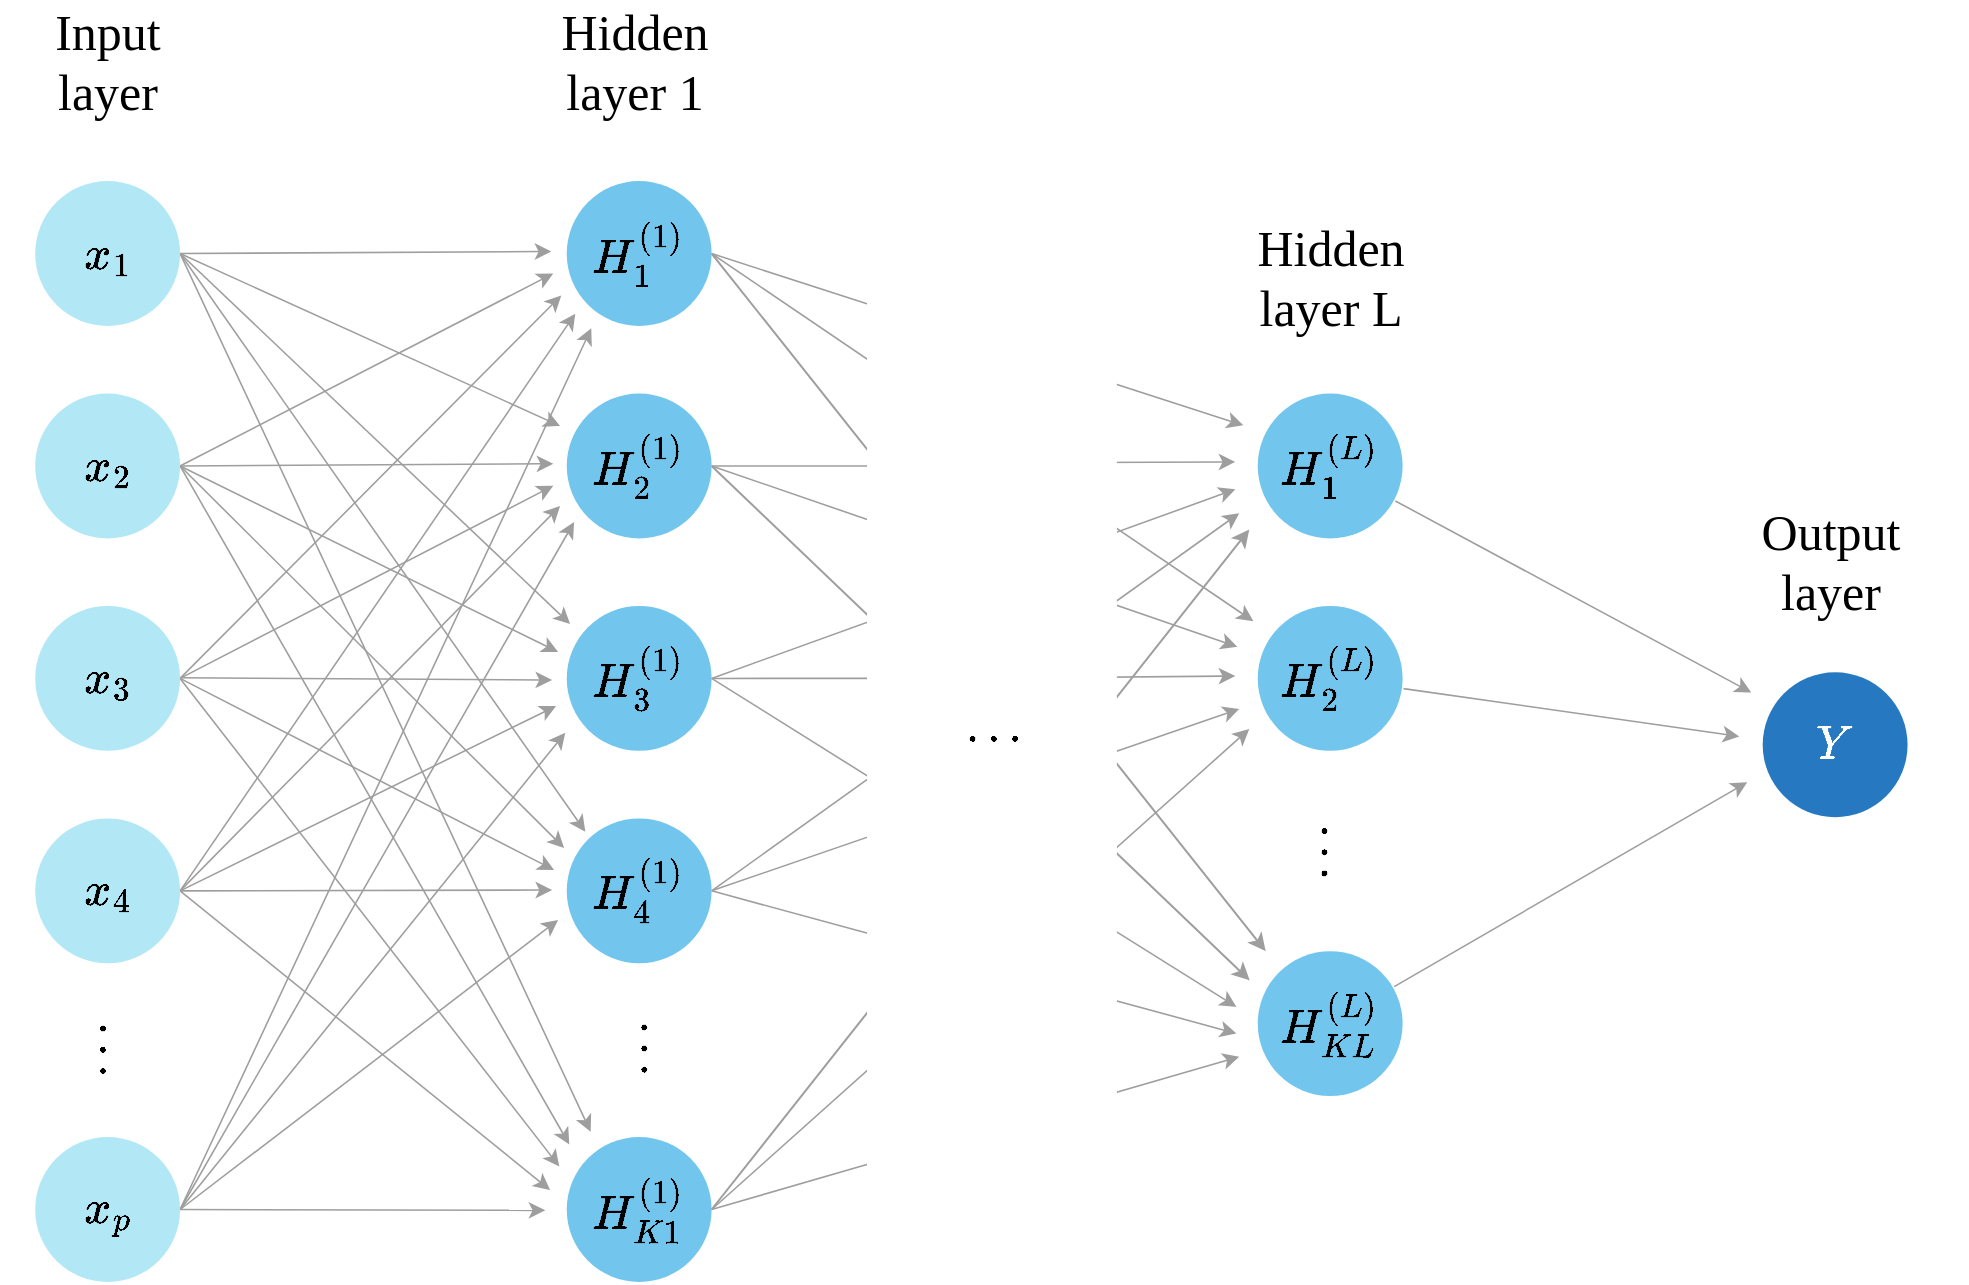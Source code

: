 <mxfile version="26.0.9">
  <diagram name="Page-1" id="jc_JW6g522YRJNJkjJi_">
    <mxGraphModel dx="1833" dy="1079" grid="0" gridSize="10" guides="1" tooltips="1" connect="1" arrows="1" fold="1" page="1" pageScale="1" pageWidth="1040" pageHeight="720" math="1" shadow="0">
      <root>
        <mxCell id="0" />
        <mxCell id="1" parent="0" />
        <mxCell id="_B3OjG8_rR5vvkOUOydR-41" value="&lt;font&gt;Input&lt;br&gt;layer&lt;/font&gt;" style="text;strokeColor=none;align=center;fillColor=none;html=1;verticalAlign=middle;whiteSpace=wrap;rounded=0;fontFamily=Source Sans Pro;fontSize=25;fontColor=default;labelBackgroundColor=default;fontStyle=0" parent="1" vertex="1">
          <mxGeometry x="28" y="44" width="107.636" height="43.532" as="geometry" />
        </mxCell>
        <mxCell id="_B3OjG8_rR5vvkOUOydR-42" value="Hidden layer 1" style="text;strokeColor=none;align=center;fillColor=none;html=1;verticalAlign=middle;whiteSpace=wrap;rounded=0;fontFamily=Source Sans Pro;fontSize=25;fontColor=default;labelBackgroundColor=default;fontStyle=0" parent="1" vertex="1">
          <mxGeometry x="295.309" y="44" width="100.659" height="43.532" as="geometry" />
        </mxCell>
        <mxCell id="_B3OjG8_rR5vvkOUOydR-46" style="edgeStyle=none;shape=connector;rounded=0;orthogonalLoop=1;jettySize=auto;html=1;strokeColor=light-dark(#9e9e9e, #ededed);align=center;verticalAlign=middle;fontFamily=Helvetica;fontSize=20;fontColor=default;labelBackgroundColor=default;endArrow=classic;endSize=5.905;sourcePerimeterSpacing=11.024;targetPerimeterSpacing=0.787;exitX=1;exitY=0.5;exitDx=0;exitDy=0;strokeWidth=0.787;" parent="1" source="_B3OjG8_rR5vvkOUOydR-2" edge="1">
          <mxGeometry relative="1" as="geometry">
            <mxPoint x="303.647" y="160.729" as="targetPoint" />
            <mxPoint x="138.618" y="165.382" as="sourcePoint" />
          </mxGeometry>
        </mxCell>
        <mxCell id="_B3OjG8_rR5vvkOUOydR-47" style="edgeStyle=none;shape=connector;rounded=0;orthogonalLoop=1;jettySize=auto;html=1;strokeColor=light-dark(#9e9e9e, #ededed);align=center;verticalAlign=middle;fontFamily=Helvetica;fontSize=20;fontColor=default;labelBackgroundColor=default;endArrow=classic;endSize=5.905;sourcePerimeterSpacing=0.787;targetPerimeterSpacing=0.787;strokeWidth=0.787;exitX=1;exitY=0.5;exitDx=0;exitDy=0;" parent="1" source="_B3OjG8_rR5vvkOUOydR-2" edge="1">
          <mxGeometry relative="1" as="geometry">
            <mxPoint x="308.05" y="248" as="targetPoint" />
          </mxGeometry>
        </mxCell>
        <mxCell id="_B3OjG8_rR5vvkOUOydR-48" style="edgeStyle=none;shape=connector;rounded=0;orthogonalLoop=1;jettySize=auto;html=1;strokeColor=light-dark(#9e9e9e, #ededed);align=center;verticalAlign=middle;fontFamily=Helvetica;fontSize=20;fontColor=default;labelBackgroundColor=default;endArrow=classic;endSize=5.905;sourcePerimeterSpacing=0.787;targetPerimeterSpacing=0.787;strokeWidth=0.787;exitX=1;exitY=0.5;exitDx=0;exitDy=0;" parent="1" source="_B3OjG8_rR5vvkOUOydR-2" edge="1">
          <mxGeometry relative="1" as="geometry">
            <mxPoint x="313.05" y="347" as="targetPoint" />
          </mxGeometry>
        </mxCell>
        <mxCell id="_B3OjG8_rR5vvkOUOydR-49" style="edgeStyle=none;shape=connector;rounded=0;orthogonalLoop=1;jettySize=auto;html=1;strokeColor=light-dark(#9e9e9e, #ededed);align=center;verticalAlign=middle;fontFamily=Helvetica;fontSize=20;fontColor=default;labelBackgroundColor=default;endArrow=classic;endSize=5.905;sourcePerimeterSpacing=0.787;targetPerimeterSpacing=0.787;strokeWidth=0.787;exitX=1;exitY=0.5;exitDx=0;exitDy=0;" parent="1" source="_B3OjG8_rR5vvkOUOydR-2" edge="1">
          <mxGeometry relative="1" as="geometry">
            <mxPoint x="320.668" y="450.841" as="targetPoint" />
          </mxGeometry>
        </mxCell>
        <mxCell id="_B3OjG8_rR5vvkOUOydR-50" style="edgeStyle=none;shape=connector;rounded=0;orthogonalLoop=1;jettySize=auto;html=1;strokeColor=light-dark(#9e9e9e, #ededed);align=center;verticalAlign=middle;fontFamily=Helvetica;fontSize=20;fontColor=default;labelBackgroundColor=default;endArrow=classic;endSize=5.905;sourcePerimeterSpacing=0.787;targetPerimeterSpacing=0.787;strokeWidth=0.787;exitX=1;exitY=0.5;exitDx=0;exitDy=0;" parent="1" source="_B3OjG8_rR5vvkOUOydR-2" edge="1">
          <mxGeometry relative="1" as="geometry">
            <mxPoint x="323.326" y="600.873" as="targetPoint" />
          </mxGeometry>
        </mxCell>
        <mxCell id="_B3OjG8_rR5vvkOUOydR-2" value="$$x_1$$" style="ellipse;whiteSpace=wrap;html=1;aspect=fixed;fontSize=20;labelBackgroundColor=none;fillColor=#B2E8F6;strokeColor=none;fontColor=#000000;" parent="1" vertex="1">
          <mxGeometry x="45.6" y="125.55" width="72.441" height="72.44" as="geometry" />
        </mxCell>
        <mxCell id="_B3OjG8_rR5vvkOUOydR-17" style="rounded=0;orthogonalLoop=1;jettySize=auto;html=1;strokeColor=light-dark(#9e9e9e, #ededed);targetPerimeterSpacing=25.984;sourcePerimeterSpacing=11.024;endSize=5.905;align=center;verticalAlign=middle;fontFamily=Helvetica;fontSize=20;fontColor=default;labelBackgroundColor=default;endArrow=classic;exitX=1;exitY=0.5;exitDx=0;exitDy=0;strokeWidth=0.787;" parent="1" source="_B3OjG8_rR5vvkOUOydR-3" edge="1">
          <mxGeometry relative="1" as="geometry">
            <mxPoint x="404.385" y="165.382" as="sourcePoint" />
            <mxPoint x="649.646" y="247.653" as="targetPoint" />
          </mxGeometry>
        </mxCell>
        <mxCell id="_B3OjG8_rR5vvkOUOydR-26" style="rounded=0;orthogonalLoop=1;jettySize=auto;html=1;strokeColor=light-dark(#9e9e9e, #ededed);align=center;verticalAlign=middle;fontFamily=Helvetica;fontSize=20;fontColor=default;labelBackgroundColor=default;endArrow=classic;endSize=5.905;sourcePerimeterSpacing=11.024;targetPerimeterSpacing=25.984;exitX=1;exitY=0.5;exitDx=0;exitDy=0;strokeWidth=0.787;" parent="1" source="_B3OjG8_rR5vvkOUOydR-3" edge="1">
          <mxGeometry relative="1" as="geometry">
            <mxPoint x="654.646" y="345.558" as="targetPoint" />
            <mxPoint x="404.385" y="178.659" as="sourcePoint" />
          </mxGeometry>
        </mxCell>
        <mxCell id="_B3OjG8_rR5vvkOUOydR-27" style="rounded=0;orthogonalLoop=1;jettySize=auto;html=1;strokeColor=light-dark(#9e9e9e, #ededed);align=center;verticalAlign=middle;fontFamily=Helvetica;fontSize=20;fontColor=default;labelBackgroundColor=default;endArrow=classic;endSize=5.905;sourcePerimeterSpacing=11.024;targetPerimeterSpacing=25.984;exitX=1;exitY=0.5;exitDx=0;exitDy=0;" parent="1" source="_B3OjG8_rR5vvkOUOydR-3" edge="1">
          <mxGeometry relative="1" as="geometry">
            <mxPoint x="660.85" y="510.588" as="targetPoint" />
            <mxPoint x="404.385" y="191.936" as="sourcePoint" />
          </mxGeometry>
        </mxCell>
        <mxCell id="_B3OjG8_rR5vvkOUOydR-3" value="$$H_1^{(1)}$$" style="ellipse;whiteSpace=wrap;html=1;aspect=fixed;fontSize=20;labelBackgroundColor=none;fillColor=light-dark(#72C6ED,#72C6ED);strokeColor=none;fontColor=#000000;" parent="1" vertex="1">
          <mxGeometry x="311.367" y="125.55" width="72.441" height="72.44" as="geometry" />
        </mxCell>
        <mxCell id="_B3OjG8_rR5vvkOUOydR-4" value="$$Y$$" style="ellipse;whiteSpace=wrap;html=1;aspect=fixed;fontSize=20;labelBackgroundColor=none;fillColor=light-dark(#2679C0,#2679C0);strokeColor=none;fontColor=#FFFFFF;" parent="1" vertex="1">
          <mxGeometry x="909.342" y="371.173" width="72.441" height="72.44" as="geometry" />
        </mxCell>
        <mxCell id="_B3OjG8_rR5vvkOUOydR-71" style="edgeStyle=none;shape=connector;rounded=0;orthogonalLoop=1;jettySize=auto;html=1;strokeColor=light-dark(#9e9e9e, #ededed);align=center;verticalAlign=middle;fontFamily=Helvetica;fontSize=20;fontColor=default;labelBackgroundColor=default;endArrow=classic;endSize=5.905;sourcePerimeterSpacing=0.787;targetPerimeterSpacing=0.787;strokeWidth=0.787;" parent="1" source="_B3OjG8_rR5vvkOUOydR-6" edge="1">
          <mxGeometry relative="1" as="geometry">
            <mxPoint x="903.645" y="381.243" as="targetPoint" />
          </mxGeometry>
        </mxCell>
        <mxCell id="_B3OjG8_rR5vvkOUOydR-6" value="$$H_1^{(L)}$$" style="ellipse;whiteSpace=wrap;html=1;aspect=fixed;fontSize=20;labelBackgroundColor=none;fillColor=light-dark(#72C6ED,#72C6ED);strokeColor=none;fontColor=#000000;" parent="1" vertex="1">
          <mxGeometry x="656.863" y="231.767" width="72.441" height="72.44" as="geometry" />
        </mxCell>
        <mxCell id="_B3OjG8_rR5vvkOUOydR-72" style="edgeStyle=none;shape=connector;rounded=0;orthogonalLoop=1;jettySize=auto;html=1;strokeColor=light-dark(#9e9e9e, #ededed);align=center;verticalAlign=middle;fontFamily=Helvetica;fontSize=20;fontColor=default;labelBackgroundColor=default;endArrow=classic;endSize=5.905;sourcePerimeterSpacing=0.787;targetPerimeterSpacing=0.787;strokeWidth=0.787;" parent="1" source="_B3OjG8_rR5vvkOUOydR-7" edge="1">
          <mxGeometry relative="1" as="geometry">
            <mxPoint x="897.645" y="403.203" as="targetPoint" />
          </mxGeometry>
        </mxCell>
        <mxCell id="_B3OjG8_rR5vvkOUOydR-7" value="$$H_2^{(L)}$$" style="ellipse;whiteSpace=wrap;html=1;aspect=fixed;fontSize=20;labelBackgroundColor=none;fillColor=light-dark(#72C6ED,#72C6ED);strokeColor=none;fontColor=#000000;" parent="1" vertex="1">
          <mxGeometry x="656.863" y="337.985" width="72.441" height="72.44" as="geometry" />
        </mxCell>
        <mxCell id="_B3OjG8_rR5vvkOUOydR-8" value="$$H_{KL}^{(L)}$$" style="ellipse;whiteSpace=wrap;html=1;aspect=fixed;fontSize=20;labelBackgroundColor=none;fillColor=light-dark(#72C6ED,#72C6ED);strokeColor=none;fontColor=#000000;" parent="1" vertex="1">
          <mxGeometry x="656.863" y="510.588" width="72.441" height="72.44" as="geometry" />
        </mxCell>
        <mxCell id="_B3OjG8_rR5vvkOUOydR-19" style="edgeStyle=orthogonalEdgeStyle;rounded=0;orthogonalLoop=1;jettySize=auto;html=1;strokeColor=light-dark(#9e9e9e, #ededed);align=center;verticalAlign=middle;fontFamily=Helvetica;fontSize=20;fontColor=default;labelBackgroundColor=default;endArrow=classic;endSize=5.905;sourcePerimeterSpacing=11.024;targetPerimeterSpacing=25.984;exitX=1;exitY=0.5;exitDx=0;exitDy=0;strokeWidth=0.787;" parent="1" source="_B3OjG8_rR5vvkOUOydR-9" edge="1">
          <mxGeometry relative="1" as="geometry">
            <mxPoint x="404.385" y="271.599" as="sourcePoint" />
            <mxPoint x="645.646" y="265.953" as="targetPoint" />
          </mxGeometry>
        </mxCell>
        <mxCell id="_B3OjG8_rR5vvkOUOydR-25" style="rounded=0;orthogonalLoop=1;jettySize=auto;html=1;strokeColor=light-dark(#9e9e9e, #ededed);align=center;verticalAlign=middle;fontFamily=Helvetica;fontSize=20;fontColor=default;labelBackgroundColor=default;endArrow=classic;endSize=5.905;sourcePerimeterSpacing=11.024;targetPerimeterSpacing=25.984;exitX=1;exitY=0.5;exitDx=0;exitDy=0;" parent="1" source="_B3OjG8_rR5vvkOUOydR-9" edge="1">
          <mxGeometry relative="1" as="geometry">
            <mxPoint x="652.877" y="525.193" as="targetPoint" />
            <mxPoint x="404.385" y="284.876" as="sourcePoint" />
          </mxGeometry>
        </mxCell>
        <mxCell id="_B3OjG8_rR5vvkOUOydR-34" style="edgeStyle=none;shape=connector;rounded=0;orthogonalLoop=1;jettySize=auto;html=1;strokeColor=light-dark(#9e9e9e, #ededed);align=center;verticalAlign=middle;fontFamily=Helvetica;fontSize=20;fontColor=default;labelBackgroundColor=default;endArrow=classic;endSize=5.905;sourcePerimeterSpacing=11.024;targetPerimeterSpacing=25.984;exitX=1;exitY=0.5;exitDx=0;exitDy=0;strokeWidth=0.787;" parent="1" source="_B3OjG8_rR5vvkOUOydR-9" edge="1">
          <mxGeometry relative="1" as="geometry">
            <mxPoint x="646.646" y="358.368" as="targetPoint" />
          </mxGeometry>
        </mxCell>
        <mxCell id="_B3OjG8_rR5vvkOUOydR-9" value="$$H_2^{(1)}$$" style="ellipse;whiteSpace=wrap;html=1;aspect=fixed;fontSize=20;labelBackgroundColor=none;fillColor=light-dark(#72C6ED,#72C6ED);strokeColor=none;fontColor=#000000;" parent="1" vertex="1">
          <mxGeometry x="311.367" y="231.767" width="72.441" height="72.44" as="geometry" />
        </mxCell>
        <mxCell id="_B3OjG8_rR5vvkOUOydR-20" style="edgeStyle=orthogonalEdgeStyle;rounded=0;orthogonalLoop=1;jettySize=auto;html=1;strokeColor=light-dark(#9e9e9e, #ededed);align=center;verticalAlign=middle;fontFamily=Helvetica;fontSize=20;fontColor=default;labelBackgroundColor=default;endArrow=classic;endSize=5.905;sourcePerimeterSpacing=11.024;targetPerimeterSpacing=25.984;exitX=1;exitY=0.5;exitDx=0;exitDy=0;strokeWidth=0.787;" parent="1" source="_B3OjG8_rR5vvkOUOydR-10" edge="1">
          <mxGeometry relative="1" as="geometry">
            <mxPoint x="404.385" y="377.816" as="sourcePoint" />
            <mxPoint x="645.646" y="373.008" as="targetPoint" />
          </mxGeometry>
        </mxCell>
        <mxCell id="_B3OjG8_rR5vvkOUOydR-23" style="rounded=0;orthogonalLoop=1;jettySize=auto;html=1;strokeColor=light-dark(#9e9e9e, #ededed);align=center;verticalAlign=middle;fontFamily=Helvetica;fontSize=20;fontColor=default;labelBackgroundColor=default;endArrow=classic;endSize=5.905;sourcePerimeterSpacing=11.024;targetPerimeterSpacing=25.984;exitX=1;exitY=0.5;exitDx=0;exitDy=0;strokeWidth=0.787;" parent="1" source="_B3OjG8_rR5vvkOUOydR-10" edge="1">
          <mxGeometry relative="1" as="geometry">
            <mxPoint x="646.233" y="538.47" as="targetPoint" />
            <mxPoint x="404.385" y="391.093" as="sourcePoint" />
          </mxGeometry>
        </mxCell>
        <mxCell id="_B3OjG8_rR5vvkOUOydR-24" style="rounded=0;orthogonalLoop=1;jettySize=auto;html=1;strokeColor=light-dark(#9e9e9e, #ededed);align=center;verticalAlign=middle;fontFamily=Helvetica;fontSize=20;fontColor=default;labelBackgroundColor=default;endArrow=classic;endSize=5.905;sourcePerimeterSpacing=11.024;targetPerimeterSpacing=25.984;exitX=1;exitY=0.5;exitDx=0;exitDy=0;strokeWidth=0.787;" parent="1" source="_B3OjG8_rR5vvkOUOydR-10" edge="1">
          <mxGeometry relative="1" as="geometry">
            <mxPoint x="645.646" y="279.678" as="targetPoint" />
            <mxPoint x="404.385" y="364.539" as="sourcePoint" />
          </mxGeometry>
        </mxCell>
        <mxCell id="_B3OjG8_rR5vvkOUOydR-10" value="$$H_3^{(1)}$$" style="ellipse;whiteSpace=wrap;html=1;aspect=fixed;fontSize=20;labelBackgroundColor=none;fillColor=light-dark(#72C6ED,#72C6ED);strokeColor=none;fontColor=#000000;" parent="1" vertex="1">
          <mxGeometry x="311.367" y="337.985" width="72.441" height="72.44" as="geometry" />
        </mxCell>
        <mxCell id="_B3OjG8_rR5vvkOUOydR-51" style="edgeStyle=none;shape=connector;rounded=0;orthogonalLoop=1;jettySize=auto;html=1;strokeColor=light-dark(#9e9e9e, #ededed);align=center;verticalAlign=middle;fontFamily=Helvetica;fontSize=20;fontColor=default;labelBackgroundColor=default;endArrow=classic;endSize=5.905;sourcePerimeterSpacing=0.787;targetPerimeterSpacing=0.787;strokeWidth=0.787;exitX=1;exitY=0.5;exitDx=0;exitDy=0;" parent="1" source="_B3OjG8_rR5vvkOUOydR-11" edge="1">
          <mxGeometry relative="1" as="geometry">
            <mxPoint x="304.647" y="171.709" as="targetPoint" />
          </mxGeometry>
        </mxCell>
        <mxCell id="_B3OjG8_rR5vvkOUOydR-52" style="edgeStyle=none;shape=connector;rounded=0;orthogonalLoop=1;jettySize=auto;html=1;strokeColor=light-dark(#9e9e9e, #ededed);align=center;verticalAlign=middle;fontFamily=Helvetica;fontSize=20;fontColor=default;labelBackgroundColor=default;endArrow=classic;endSize=5.905;sourcePerimeterSpacing=0.787;targetPerimeterSpacing=0.787;strokeWidth=0.787;exitX=1;exitY=0.5;exitDx=0;exitDy=0;" parent="1" source="_B3OjG8_rR5vvkOUOydR-11" edge="1">
          <mxGeometry relative="1" as="geometry">
            <mxPoint x="304.647" y="266.868" as="targetPoint" />
          </mxGeometry>
        </mxCell>
        <mxCell id="_B3OjG8_rR5vvkOUOydR-53" style="edgeStyle=none;shape=connector;rounded=0;orthogonalLoop=1;jettySize=auto;html=1;strokeColor=light-dark(#9e9e9e, #ededed);align=center;verticalAlign=middle;fontFamily=Helvetica;fontSize=20;fontColor=default;labelBackgroundColor=default;endArrow=classic;endSize=5.905;sourcePerimeterSpacing=0.787;targetPerimeterSpacing=0.787;strokeWidth=0.787;exitX=1;exitY=0.5;exitDx=0;exitDy=0;" parent="1" source="_B3OjG8_rR5vvkOUOydR-11" edge="1">
          <mxGeometry relative="1" as="geometry">
            <mxPoint x="307.05" y="361" as="targetPoint" />
          </mxGeometry>
        </mxCell>
        <mxCell id="_B3OjG8_rR5vvkOUOydR-54" style="edgeStyle=none;shape=connector;rounded=0;orthogonalLoop=1;jettySize=auto;html=1;strokeColor=light-dark(#9e9e9e, #ededed);align=center;verticalAlign=middle;fontFamily=Helvetica;fontSize=20;fontColor=default;labelBackgroundColor=default;endArrow=classic;endSize=5.905;sourcePerimeterSpacing=0.787;targetPerimeterSpacing=0.787;strokeWidth=0.787;exitX=1;exitY=0.5;exitDx=0;exitDy=0;" parent="1" source="_B3OjG8_rR5vvkOUOydR-11" edge="1">
          <mxGeometry relative="1" as="geometry">
            <mxPoint x="310.05" y="459" as="targetPoint" />
          </mxGeometry>
        </mxCell>
        <mxCell id="_B3OjG8_rR5vvkOUOydR-55" style="edgeStyle=none;shape=connector;rounded=0;orthogonalLoop=1;jettySize=auto;html=1;strokeColor=light-dark(#9e9e9e, #ededed);align=center;verticalAlign=middle;fontFamily=Helvetica;fontSize=20;fontColor=default;labelBackgroundColor=default;endArrow=classic;endSize=5.905;sourcePerimeterSpacing=0.787;targetPerimeterSpacing=0.787;strokeWidth=0.787;exitX=1;exitY=0.5;exitDx=0;exitDy=0;" parent="1" source="_B3OjG8_rR5vvkOUOydR-11" edge="1">
          <mxGeometry relative="1" as="geometry">
            <mxPoint x="312.647" y="607.247" as="targetPoint" />
          </mxGeometry>
        </mxCell>
        <mxCell id="_B3OjG8_rR5vvkOUOydR-11" value="$$x_2$$" style="ellipse;whiteSpace=wrap;html=1;aspect=fixed;fontSize=20;labelBackgroundColor=none;fillColor=#B2E8F6;strokeColor=none;fontColor=#000000;" parent="1" vertex="1">
          <mxGeometry x="45.6" y="231.767" width="72.441" height="72.44" as="geometry" />
        </mxCell>
        <mxCell id="_B3OjG8_rR5vvkOUOydR-56" style="edgeStyle=none;shape=connector;rounded=0;orthogonalLoop=1;jettySize=auto;html=1;strokeColor=light-dark(#9e9e9e, #ededed);align=center;verticalAlign=middle;fontFamily=Helvetica;fontSize=20;fontColor=default;labelBackgroundColor=default;endArrow=classic;endSize=5.905;sourcePerimeterSpacing=0.787;targetPerimeterSpacing=0.787;strokeWidth=0.787;exitX=1;exitY=0.5;exitDx=0;exitDy=0;" parent="1" source="_B3OjG8_rR5vvkOUOydR-12" edge="1">
          <mxGeometry relative="1" as="geometry">
            <mxPoint x="308.647" y="182.689" as="targetPoint" />
          </mxGeometry>
        </mxCell>
        <mxCell id="_B3OjG8_rR5vvkOUOydR-57" style="edgeStyle=none;shape=connector;rounded=0;orthogonalLoop=1;jettySize=auto;html=1;strokeColor=light-dark(#9e9e9e, #ededed);align=center;verticalAlign=middle;fontFamily=Helvetica;fontSize=20;fontColor=default;labelBackgroundColor=default;endArrow=classic;endSize=5.905;sourcePerimeterSpacing=0.787;targetPerimeterSpacing=0.787;strokeWidth=0.787;exitX=1;exitY=0.5;exitDx=0;exitDy=0;" parent="1" source="_B3OjG8_rR5vvkOUOydR-12" edge="1">
          <mxGeometry relative="1" as="geometry">
            <mxPoint x="304.647" y="277.848" as="targetPoint" />
          </mxGeometry>
        </mxCell>
        <mxCell id="_B3OjG8_rR5vvkOUOydR-58" style="edgeStyle=none;shape=connector;rounded=0;orthogonalLoop=1;jettySize=auto;html=1;strokeColor=light-dark(#9e9e9e, #ededed);align=center;verticalAlign=middle;fontFamily=Helvetica;fontSize=20;fontColor=default;labelBackgroundColor=default;endArrow=classic;endSize=5.905;sourcePerimeterSpacing=0.787;targetPerimeterSpacing=0.787;strokeWidth=0.787;exitX=0.982;exitY=0.495;exitDx=0;exitDy=0;exitPerimeter=0;" parent="1" source="_B3OjG8_rR5vvkOUOydR-12" edge="1">
          <mxGeometry relative="1" as="geometry">
            <mxPoint x="304.05" y="375" as="targetPoint" />
          </mxGeometry>
        </mxCell>
        <mxCell id="_B3OjG8_rR5vvkOUOydR-59" style="edgeStyle=none;shape=connector;rounded=0;orthogonalLoop=1;jettySize=auto;html=1;strokeColor=light-dark(#9e9e9e, #ededed);align=center;verticalAlign=middle;fontFamily=Helvetica;fontSize=20;fontColor=default;labelBackgroundColor=default;endArrow=classic;endSize=5.905;sourcePerimeterSpacing=0.787;targetPerimeterSpacing=0.787;strokeWidth=0.787;exitX=1;exitY=0.5;exitDx=0;exitDy=0;" parent="1" source="_B3OjG8_rR5vvkOUOydR-12" edge="1">
          <mxGeometry relative="1" as="geometry">
            <mxPoint x="305.05" y="470" as="targetPoint" />
          </mxGeometry>
        </mxCell>
        <mxCell id="_B3OjG8_rR5vvkOUOydR-60" style="edgeStyle=none;shape=connector;rounded=0;orthogonalLoop=1;jettySize=auto;html=1;strokeColor=light-dark(#9e9e9e, #ededed);align=center;verticalAlign=middle;fontFamily=Helvetica;fontSize=20;fontColor=default;labelBackgroundColor=default;endArrow=classic;endSize=5.905;sourcePerimeterSpacing=0.787;targetPerimeterSpacing=0.787;strokeWidth=0.787;exitX=1;exitY=0.5;exitDx=0;exitDy=0;" parent="1" source="_B3OjG8_rR5vvkOUOydR-12" edge="1">
          <mxGeometry relative="1" as="geometry">
            <mxPoint x="307.647" y="618.227" as="targetPoint" />
          </mxGeometry>
        </mxCell>
        <mxCell id="_B3OjG8_rR5vvkOUOydR-12" value="$$x_3$$" style="ellipse;whiteSpace=wrap;html=1;aspect=fixed;fontSize=20;labelBackgroundColor=none;fillColor=#B2E8F6;strokeColor=none;fontColor=#000000;" parent="1" vertex="1">
          <mxGeometry x="45.6" y="337.985" width="72.441" height="72.44" as="geometry" />
        </mxCell>
        <mxCell id="_B3OjG8_rR5vvkOUOydR-61" style="edgeStyle=none;shape=connector;rounded=0;orthogonalLoop=1;jettySize=auto;html=1;strokeColor=light-dark(#9e9e9e, #ededed);align=center;verticalAlign=middle;fontFamily=Helvetica;fontSize=20;fontColor=default;labelBackgroundColor=default;endArrow=classic;endSize=5.905;sourcePerimeterSpacing=0.787;targetPerimeterSpacing=0.787;strokeWidth=0.787;exitX=1;exitY=0.5;exitDx=0;exitDy=0;" parent="1" source="_B3OjG8_rR5vvkOUOydR-13" edge="1">
          <mxGeometry relative="1" as="geometry">
            <mxPoint x="315.647" y="191.839" as="targetPoint" />
          </mxGeometry>
        </mxCell>
        <mxCell id="_B3OjG8_rR5vvkOUOydR-62" style="edgeStyle=none;shape=connector;rounded=0;orthogonalLoop=1;jettySize=auto;html=1;strokeColor=light-dark(#9e9e9e, #ededed);align=center;verticalAlign=middle;fontFamily=Helvetica;fontSize=20;fontColor=default;labelBackgroundColor=default;endArrow=classic;endSize=5.905;sourcePerimeterSpacing=0.787;targetPerimeterSpacing=0.787;strokeWidth=0.787;exitX=1;exitY=0.5;exitDx=0;exitDy=0;" parent="1" source="_B3OjG8_rR5vvkOUOydR-13" edge="1">
          <mxGeometry relative="1" as="geometry">
            <mxPoint x="308.05" y="288" as="targetPoint" />
          </mxGeometry>
        </mxCell>
        <mxCell id="_B3OjG8_rR5vvkOUOydR-63" style="edgeStyle=none;shape=connector;rounded=0;orthogonalLoop=1;jettySize=auto;html=1;strokeColor=light-dark(#9e9e9e, #ededed);align=center;verticalAlign=middle;fontFamily=Helvetica;fontSize=20;fontColor=default;labelBackgroundColor=default;endArrow=classic;endSize=5.905;sourcePerimeterSpacing=0.787;targetPerimeterSpacing=0.787;strokeWidth=0.787;exitX=1;exitY=0.5;exitDx=0;exitDy=0;" parent="1" source="_B3OjG8_rR5vvkOUOydR-13" edge="1">
          <mxGeometry relative="1" as="geometry">
            <mxPoint x="306.05" y="388" as="targetPoint" />
          </mxGeometry>
        </mxCell>
        <mxCell id="_B3OjG8_rR5vvkOUOydR-64" style="edgeStyle=none;shape=connector;rounded=0;orthogonalLoop=1;jettySize=auto;html=1;strokeColor=light-dark(#9e9e9e, #ededed);align=center;verticalAlign=middle;fontFamily=Helvetica;fontSize=20;fontColor=default;labelBackgroundColor=default;endArrow=classic;endSize=5.905;sourcePerimeterSpacing=0.787;targetPerimeterSpacing=0.787;strokeWidth=0.787;exitX=1;exitY=0.5;exitDx=0;exitDy=0;" parent="1" source="_B3OjG8_rR5vvkOUOydR-13" edge="1">
          <mxGeometry relative="1" as="geometry">
            <mxPoint x="304.05" y="480" as="targetPoint" />
          </mxGeometry>
        </mxCell>
        <mxCell id="_B3OjG8_rR5vvkOUOydR-65" style="edgeStyle=none;shape=connector;rounded=0;orthogonalLoop=1;jettySize=auto;html=1;strokeColor=light-dark(#9e9e9e, #ededed);align=center;verticalAlign=middle;fontFamily=Helvetica;fontSize=20;fontColor=default;labelBackgroundColor=default;endArrow=classic;endSize=5.905;sourcePerimeterSpacing=0.787;targetPerimeterSpacing=0.787;strokeWidth=0.787;exitX=1;exitY=0.5;exitDx=0;exitDy=0;" parent="1" source="_B3OjG8_rR5vvkOUOydR-13" edge="1">
          <mxGeometry relative="1" as="geometry">
            <mxPoint x="303.05" y="630" as="targetPoint" />
          </mxGeometry>
        </mxCell>
        <mxCell id="_B3OjG8_rR5vvkOUOydR-13" value="$$x_4$$" style="ellipse;whiteSpace=wrap;html=1;aspect=fixed;fontSize=20;labelBackgroundColor=none;fillColor=#B2E8F6;strokeColor=none;fontColor=#000000;" parent="1" vertex="1">
          <mxGeometry x="45.6" y="444.202" width="72.441" height="72.44" as="geometry" />
        </mxCell>
        <mxCell id="_B3OjG8_rR5vvkOUOydR-66" style="edgeStyle=none;shape=connector;rounded=0;orthogonalLoop=1;jettySize=auto;html=1;strokeColor=light-dark(#9e9e9e, #ededed);align=center;verticalAlign=middle;fontFamily=Helvetica;fontSize=20;fontColor=default;labelBackgroundColor=default;endArrow=classic;endSize=5.905;sourcePerimeterSpacing=0.787;targetPerimeterSpacing=0.787;strokeWidth=0.787;exitX=1;exitY=0.5;exitDx=0;exitDy=0;" parent="1" source="_B3OjG8_rR5vvkOUOydR-14" edge="1">
          <mxGeometry relative="1" as="geometry">
            <mxPoint x="323.647" y="199.159" as="targetPoint" />
          </mxGeometry>
        </mxCell>
        <mxCell id="_B3OjG8_rR5vvkOUOydR-67" style="edgeStyle=none;shape=connector;rounded=0;orthogonalLoop=1;jettySize=auto;html=1;strokeColor=light-dark(#9e9e9e, #ededed);align=center;verticalAlign=middle;fontFamily=Helvetica;fontSize=20;fontColor=default;labelBackgroundColor=default;endArrow=classic;endSize=5.905;sourcePerimeterSpacing=0.787;targetPerimeterSpacing=0.787;strokeWidth=0.787;exitX=1;exitY=0.5;exitDx=0;exitDy=0;" parent="1" source="_B3OjG8_rR5vvkOUOydR-14" edge="1">
          <mxGeometry relative="1" as="geometry">
            <mxPoint x="315.05" y="296" as="targetPoint" />
          </mxGeometry>
        </mxCell>
        <mxCell id="_B3OjG8_rR5vvkOUOydR-68" style="edgeStyle=none;shape=connector;rounded=0;orthogonalLoop=1;jettySize=auto;html=1;strokeColor=light-dark(#9e9e9e, #ededed);align=center;verticalAlign=middle;fontFamily=Helvetica;fontSize=20;fontColor=default;labelBackgroundColor=default;endArrow=classic;endSize=5.905;sourcePerimeterSpacing=0.787;targetPerimeterSpacing=0.787;strokeWidth=0.787;exitX=1;exitY=0.5;exitDx=0;exitDy=0;" parent="1" source="_B3OjG8_rR5vvkOUOydR-14" edge="1">
          <mxGeometry relative="1" as="geometry">
            <mxPoint x="310.647" y="401.373" as="targetPoint" />
          </mxGeometry>
        </mxCell>
        <mxCell id="_B3OjG8_rR5vvkOUOydR-69" style="edgeStyle=none;shape=connector;rounded=0;orthogonalLoop=1;jettySize=auto;html=1;strokeColor=light-dark(#9e9e9e, #ededed);align=center;verticalAlign=middle;fontFamily=Helvetica;fontSize=20;fontColor=default;labelBackgroundColor=default;endArrow=classic;endSize=5.905;sourcePerimeterSpacing=0.787;targetPerimeterSpacing=0.787;strokeWidth=0.787;exitX=1;exitY=0.5;exitDx=0;exitDy=0;" parent="1" source="_B3OjG8_rR5vvkOUOydR-14" edge="1">
          <mxGeometry relative="1" as="geometry">
            <mxPoint x="307.05" y="495" as="targetPoint" />
          </mxGeometry>
        </mxCell>
        <mxCell id="_B3OjG8_rR5vvkOUOydR-70" style="edgeStyle=none;shape=connector;rounded=0;orthogonalLoop=1;jettySize=auto;html=1;strokeColor=light-dark(#9e9e9e, #ededed);align=center;verticalAlign=middle;fontFamily=Helvetica;fontSize=20;fontColor=default;labelBackgroundColor=default;endArrow=classic;endSize=5.905;sourcePerimeterSpacing=0.787;targetPerimeterSpacing=0.787;strokeWidth=0.787;exitX=1;exitY=0.5;exitDx=0;exitDy=0;" parent="1" source="_B3OjG8_rR5vvkOUOydR-14" edge="1">
          <mxGeometry relative="1" as="geometry">
            <mxPoint x="300.647" y="640.187" as="targetPoint" />
          </mxGeometry>
        </mxCell>
        <mxCell id="_B3OjG8_rR5vvkOUOydR-14" value="$$x_p$$" style="ellipse;whiteSpace=wrap;html=1;aspect=fixed;fontSize=20;labelBackgroundColor=none;fillColor=#B2E8F6;strokeColor=none;fontColor=#000000;" parent="1" vertex="1">
          <mxGeometry x="45.6" y="603.528" width="72.441" height="72.44" as="geometry" />
        </mxCell>
        <mxCell id="_B3OjG8_rR5vvkOUOydR-22" style="rounded=0;orthogonalLoop=1;jettySize=auto;html=1;strokeColor=light-dark(#9e9e9e, #ededed);align=center;verticalAlign=middle;fontFamily=Helvetica;fontSize=20;fontColor=default;labelBackgroundColor=default;endArrow=classic;endSize=5.905;sourcePerimeterSpacing=11.024;targetPerimeterSpacing=25.984;exitX=1;exitY=0.5;exitDx=0;exitDy=0;strokeWidth=0.787;" parent="1" source="_B3OjG8_rR5vvkOUOydR-15" edge="1">
          <mxGeometry relative="1" as="geometry">
            <mxPoint x="404.385" y="656.637" as="sourcePoint" />
            <mxPoint x="647.646" y="563.327" as="targetPoint" />
          </mxGeometry>
        </mxCell>
        <mxCell id="_B3OjG8_rR5vvkOUOydR-30" style="rounded=0;orthogonalLoop=1;jettySize=auto;html=1;strokeColor=light-dark(#9e9e9e, #ededed);align=center;verticalAlign=middle;fontFamily=Helvetica;fontSize=20;fontColor=default;labelBackgroundColor=default;endArrow=classic;endSize=5.905;sourcePerimeterSpacing=11.024;targetPerimeterSpacing=25.984;strokeWidth=0.787;exitX=1;exitY=0.5;exitDx=0;exitDy=0;" parent="1" source="_B3OjG8_rR5vvkOUOydR-15" edge="1">
          <mxGeometry relative="1" as="geometry">
            <mxPoint x="652.646" y="399.543" as="targetPoint" />
            <mxPoint x="391.097" y="643.36" as="sourcePoint" />
          </mxGeometry>
        </mxCell>
        <mxCell id="_B3OjG8_rR5vvkOUOydR-31" style="rounded=0;orthogonalLoop=1;jettySize=auto;html=1;strokeColor=light-dark(#9e9e9e, #ededed);align=center;verticalAlign=middle;fontFamily=Helvetica;fontSize=20;fontColor=default;labelBackgroundColor=default;endArrow=classic;endSize=5.905;sourcePerimeterSpacing=11.024;targetPerimeterSpacing=25.984;exitX=1;exitY=0.5;exitDx=0;exitDy=0;" parent="1" source="_B3OjG8_rR5vvkOUOydR-15" edge="1">
          <mxGeometry relative="1" as="geometry">
            <mxPoint x="652.646" y="299.808" as="targetPoint" />
            <mxPoint x="404.385" y="616.805" as="sourcePoint" />
          </mxGeometry>
        </mxCell>
        <mxCell id="_B3OjG8_rR5vvkOUOydR-15" value="$$H_{K1}^{(1)}$$" style="ellipse;whiteSpace=wrap;html=1;aspect=fixed;fontSize=20;labelBackgroundColor=none;fillColor=light-dark(#72C6ED,#72C6ED);strokeColor=none;fontColor=#000000;" parent="1" vertex="1">
          <mxGeometry x="311.367" y="603.528" width="72.441" height="72.44" as="geometry" />
        </mxCell>
        <mxCell id="_B3OjG8_rR5vvkOUOydR-21" style="rounded=0;orthogonalLoop=1;jettySize=auto;html=1;strokeColor=light-dark(#9e9e9e, #ededed);align=center;verticalAlign=middle;fontFamily=Helvetica;fontSize=20;fontColor=default;labelBackgroundColor=default;endArrow=classic;endSize=5.905;sourcePerimeterSpacing=11.024;targetPerimeterSpacing=25.984;exitX=1;exitY=0.5;exitDx=0;exitDy=0;strokeWidth=0.787;" parent="1" source="_B3OjG8_rR5vvkOUOydR-16" edge="1">
          <mxGeometry relative="1" as="geometry">
            <mxPoint x="404.385" y="497.311" as="sourcePoint" />
            <mxPoint x="646.233" y="551.747" as="targetPoint" />
          </mxGeometry>
        </mxCell>
        <mxCell id="_B3OjG8_rR5vvkOUOydR-28" style="rounded=0;orthogonalLoop=1;jettySize=auto;html=1;strokeColor=light-dark(#9e9e9e, #ededed);align=center;verticalAlign=middle;fontFamily=Helvetica;fontSize=20;fontColor=default;labelBackgroundColor=default;endArrow=classic;endSize=5.905;sourcePerimeterSpacing=11.024;targetPerimeterSpacing=25.984;exitX=1;exitY=0.5;exitDx=0;exitDy=0;strokeWidth=0.787;" parent="1" source="_B3OjG8_rR5vvkOUOydR-16" edge="1">
          <mxGeometry relative="1" as="geometry">
            <mxPoint x="647.646" y="291.573" as="targetPoint" />
            <mxPoint x="404.385" y="470.757" as="sourcePoint" />
          </mxGeometry>
        </mxCell>
        <mxCell id="_B3OjG8_rR5vvkOUOydR-29" style="rounded=0;orthogonalLoop=1;jettySize=auto;html=1;strokeColor=light-dark(#9e9e9e, #ededed);align=center;verticalAlign=middle;fontFamily=Helvetica;fontSize=20;fontColor=default;labelBackgroundColor=default;endArrow=classic;endSize=5.905;sourcePerimeterSpacing=11.024;targetPerimeterSpacing=25.984;strokeWidth=0.787;exitX=1;exitY=0.5;exitDx=0;exitDy=0;" parent="1" source="_B3OjG8_rR5vvkOUOydR-16" edge="1">
          <mxGeometry relative="1" as="geometry">
            <mxPoint x="647.646" y="389.478" as="targetPoint" />
            <mxPoint x="391.097" y="484.034" as="sourcePoint" />
          </mxGeometry>
        </mxCell>
        <mxCell id="_B3OjG8_rR5vvkOUOydR-16" value="$$H_4^{(1)}$$" style="ellipse;whiteSpace=wrap;html=1;aspect=fixed;fontSize=20;labelBackgroundColor=none;fillColor=light-dark(#72C6ED,#72C6ED);strokeColor=none;fontColor=#000000;" parent="1" vertex="1">
          <mxGeometry x="311.367" y="444.202" width="72.441" height="72.44" as="geometry" />
        </mxCell>
        <mxCell id="_B3OjG8_rR5vvkOUOydR-37" value="&lt;font&gt;$$...$$&lt;/font&gt;" style="rounded=0;whiteSpace=wrap;html=1;fontFamily=Helvetica;fontSize=20;fontColor=default;labelBackgroundColor=default;strokeColor=none;" parent="1" vertex="1">
          <mxGeometry x="461.526" y="164.05" width="124.91" height="467.901" as="geometry" />
        </mxCell>
        <mxCell id="_B3OjG8_rR5vvkOUOydR-38" value="$$...$$" style="text;strokeColor=none;align=center;fillColor=none;html=1;verticalAlign=middle;whiteSpace=wrap;rounded=0;fontFamily=Helvetica;fontSize=20;fontColor=default;labelBackgroundColor=default;rotation=90;" parent="1" vertex="1">
          <mxGeometry x="656.86" y="441.001" width="79.73" height="39.832" as="geometry" />
        </mxCell>
        <mxCell id="_B3OjG8_rR5vvkOUOydR-39" value="$$...$$" style="text;strokeColor=none;align=center;fillColor=none;html=1;verticalAlign=middle;whiteSpace=wrap;rounded=0;fontFamily=Helvetica;fontSize=20;fontColor=default;labelBackgroundColor=default;rotation=90;" parent="1" vertex="1">
          <mxGeometry x="316.242" y="539.535" width="79.73" height="39.832" as="geometry" />
        </mxCell>
        <mxCell id="_B3OjG8_rR5vvkOUOydR-40" value="$$...$$" style="text;strokeColor=none;align=center;fillColor=none;html=1;verticalAlign=middle;whiteSpace=wrap;rounded=0;fontFamily=Helvetica;fontSize=20;fontColor=default;labelBackgroundColor=default;rotation=90;" parent="1" vertex="1">
          <mxGeometry x="45.595" y="539.535" width="79.73" height="39.832" as="geometry" />
        </mxCell>
        <mxCell id="_B3OjG8_rR5vvkOUOydR-73" style="edgeStyle=none;shape=connector;rounded=0;orthogonalLoop=1;jettySize=auto;html=1;strokeColor=light-dark(#9e9e9e, #ededed);align=center;verticalAlign=middle;fontFamily=Helvetica;fontSize=20;fontColor=default;labelBackgroundColor=default;endArrow=classic;endSize=5.905;sourcePerimeterSpacing=0.787;targetPerimeterSpacing=0.787;strokeWidth=0.787;" parent="1" source="_B3OjG8_rR5vvkOUOydR-8" edge="1">
          <mxGeometry relative="1" as="geometry">
            <mxPoint x="901.645" y="426.077" as="targetPoint" />
          </mxGeometry>
        </mxCell>
        <mxCell id="_B3OjG8_rR5vvkOUOydR-44" value="Output &lt;br&gt;layer" style="text;strokeColor=none;align=center;fillColor=none;html=1;verticalAlign=middle;whiteSpace=wrap;rounded=0;fontFamily=Source Sans Pro;fontSize=25;fontColor=default;labelBackgroundColor=default;fontStyle=0" parent="1" vertex="1">
          <mxGeometry x="876.173" y="294.452" width="134.877" height="43.532" as="geometry" />
        </mxCell>
        <mxCell id="_B3OjG8_rR5vvkOUOydR-43" value="Hidden &lt;br&gt;layer L" style="text;strokeColor=none;align=center;fillColor=none;html=1;verticalAlign=middle;whiteSpace=wrap;rounded=0;fontFamily=Source Sans Pro;fontSize=25;fontColor=default;labelBackgroundColor=default;fontStyle=0" parent="1" vertex="1">
          <mxGeometry x="625.644" y="151.995" width="134.877" height="43.532" as="geometry" />
        </mxCell>
      </root>
    </mxGraphModel>
  </diagram>
</mxfile>
